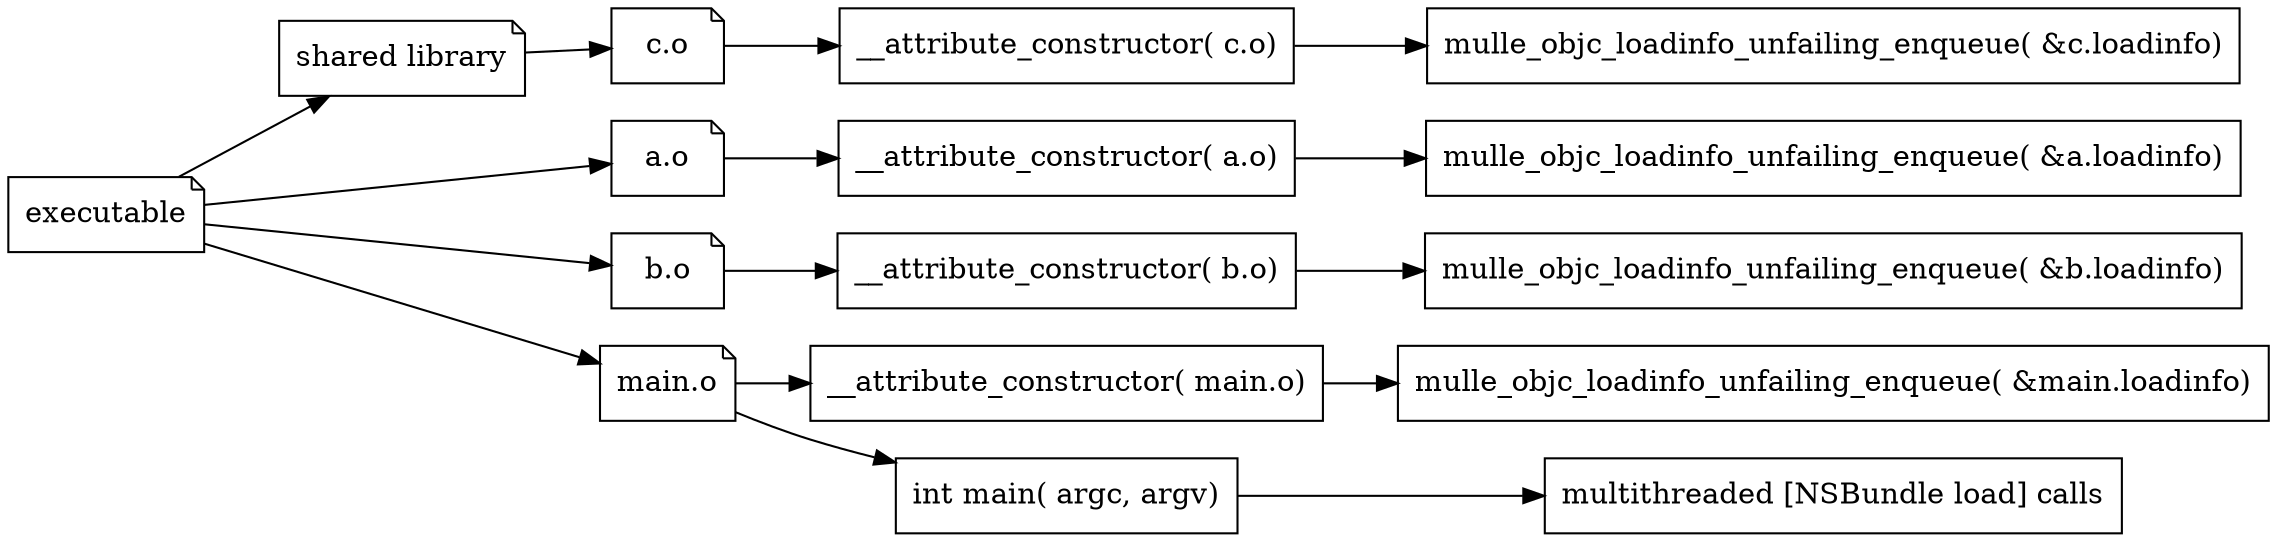 digraph executable
{
   rankdir="LR"
   node [ shape="note"]

   { rank = same; "executable" }
   { rank = same; "shared library" }
   { rank = same; "a.o"; "b.o"; "c.o"; "main.o" }

   node [ shape="box"]

   { rank = same; "__attribute_constructor( a.o)";
                  "__attribute_constructor( b.o)"
                  "__attribute_constructor( c.o)"
   }


   "executable"     -> "a.o"    -> "__attribute_constructor( a.o)"    -> "mulle_objc_loadinfo_unfailing_enqueue( &a.loadinfo)";
   "executable"     -> "b.o"    -> "__attribute_constructor( b.o)"    -> "mulle_objc_loadinfo_unfailing_enqueue( &b.loadinfo)";
   "executable"     -> "main.o" -> "__attribute_constructor( main.o)" -> "mulle_objc_loadinfo_unfailing_enqueue( &main.loadinfo)";
   "executable"     -> "shared library"
   "shared library" -> "c.o"    -> "__attribute_constructor( c.o)"    -> "mulle_objc_loadinfo_unfailing_enqueue( &c.loadinfo)";

   { rank = same; "int main( argc, argv)" }

   "main.o" -> "int main( argc, argv)"
   "int main( argc, argv)" -> "multithreaded [NSBundle load] calls"
}